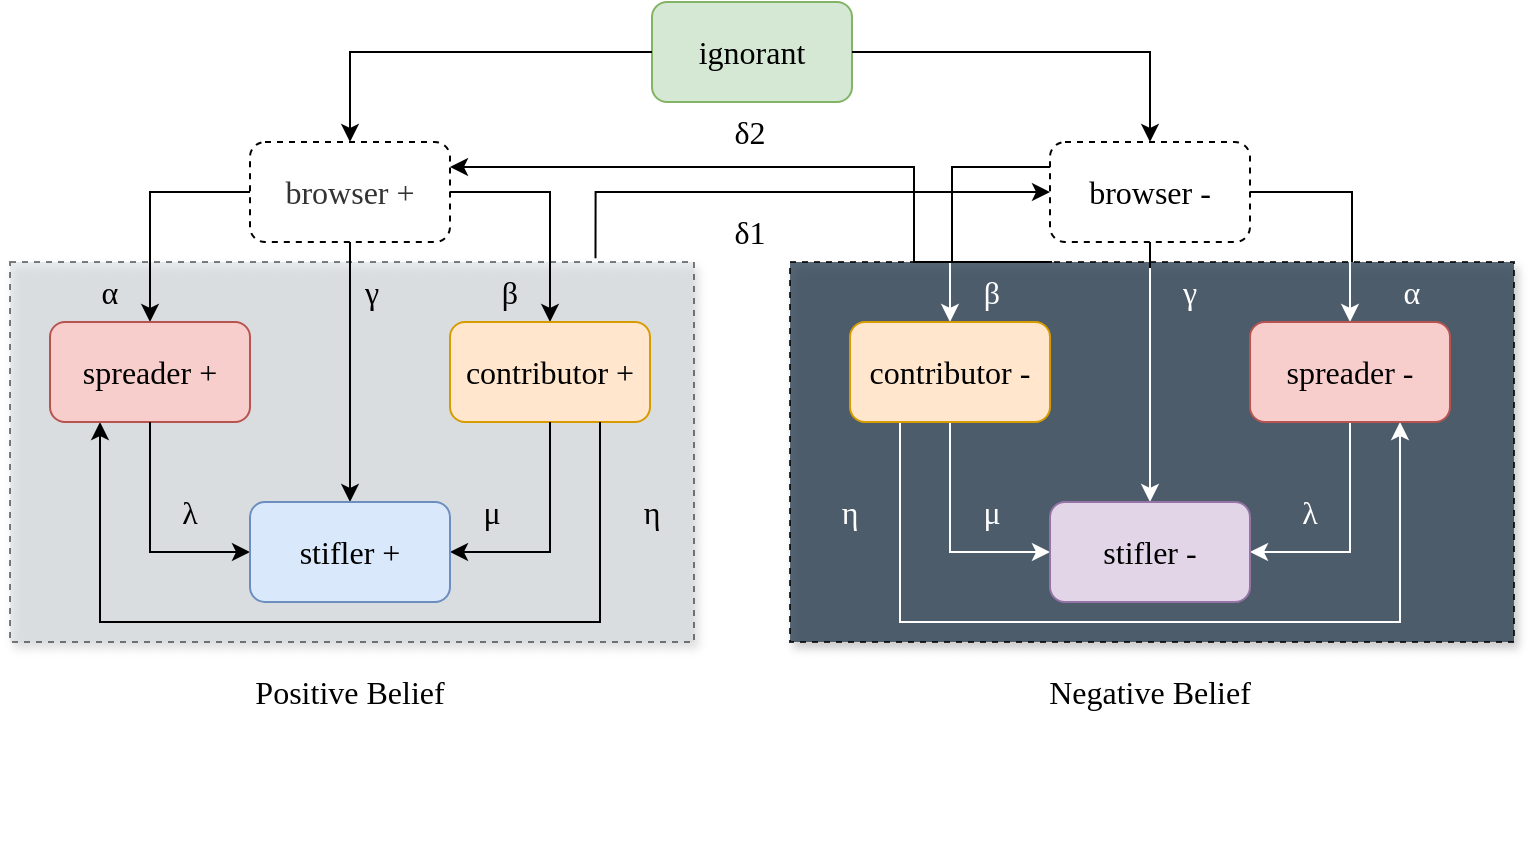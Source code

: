 <mxfile version="15.5.7" type="github">
  <diagram id="Xz1zd2Fq9srYaQUPKxiW" name="Page-1">
    <mxGraphModel dx="1219" dy="1072" grid="1" gridSize="10" guides="1" tooltips="1" connect="1" arrows="1" fold="1" page="1" pageScale="1" pageWidth="827" pageHeight="1169" math="0" shadow="0">
      <root>
        <mxCell id="0" />
        <mxCell id="1" parent="0" />
        <mxCell id="qSjlCEyF0LNPJPu73GT9-17" value="" style="rounded=0;whiteSpace=wrap;html=1;glass=0;dashed=1;fillColor=#D6DBDF;opacity=50;shadow=1;" parent="1" vertex="1">
          <mxGeometry x="38" y="400" width="342" height="190" as="geometry" />
        </mxCell>
        <mxCell id="qSjlCEyF0LNPJPu73GT9-28" value="" style="rounded=0;whiteSpace=wrap;html=1;glass=0;dashed=1;fillColor=#2E4053;sketch=0;shadow=1;opacity=80;" parent="1" vertex="1">
          <mxGeometry x="428" y="400" width="362" height="190" as="geometry" />
        </mxCell>
        <mxCell id="qSjlCEyF0LNPJPu73GT9-1" value="&lt;font face=&quot;Times New Roman&quot; style=&quot;font-size: 16px&quot;&gt;ignorant&lt;/font&gt;" style="rounded=1;whiteSpace=wrap;html=1;fillColor=#d5e8d4;strokeColor=#82b366;" parent="1" vertex="1">
          <mxGeometry x="359" y="270" width="100" height="50" as="geometry" />
        </mxCell>
        <mxCell id="Se4S-JmLy9C7secBmp55-51" style="edgeStyle=orthogonalEdgeStyle;rounded=0;orthogonalLoop=1;jettySize=auto;html=1;exitX=0.5;exitY=0;exitDx=0;exitDy=0;entryX=1;entryY=0.5;entryDx=0;entryDy=0;startArrow=classic;startFill=1;endArrow=none;endFill=0;strokeColor=#000000;" parent="1" source="qSjlCEyF0LNPJPu73GT9-3" target="Se4S-JmLy9C7secBmp55-1" edge="1">
          <mxGeometry relative="1" as="geometry" />
        </mxCell>
        <mxCell id="qSjlCEyF0LNPJPu73GT9-3" value="&lt;font face=&quot;Times New Roman&quot; size=&quot;3&quot;&gt;contributor +&lt;br&gt;&lt;/font&gt;" style="rounded=1;whiteSpace=wrap;html=1;fillColor=#ffe6cc;strokeColor=#d79b00;" parent="1" vertex="1">
          <mxGeometry x="258" y="430" width="100" height="50" as="geometry" />
        </mxCell>
        <mxCell id="Se4S-JmLy9C7secBmp55-52" style="edgeStyle=orthogonalEdgeStyle;rounded=0;orthogonalLoop=1;jettySize=auto;html=1;exitX=0.5;exitY=0;exitDx=0;exitDy=0;entryX=0;entryY=0.5;entryDx=0;entryDy=0;startArrow=classic;startFill=1;endArrow=none;endFill=0;strokeColor=#000000;" parent="1" source="qSjlCEyF0LNPJPu73GT9-4" target="Se4S-JmLy9C7secBmp55-1" edge="1">
          <mxGeometry relative="1" as="geometry" />
        </mxCell>
        <mxCell id="Se4S-JmLy9C7secBmp55-63" style="edgeStyle=orthogonalEdgeStyle;rounded=0;orthogonalLoop=1;jettySize=auto;html=1;exitX=0.25;exitY=1;exitDx=0;exitDy=0;entryX=0.75;entryY=1;entryDx=0;entryDy=0;startArrow=classic;startFill=1;endArrow=none;endFill=0;strokeColor=#000000;" parent="1" source="qSjlCEyF0LNPJPu73GT9-4" target="qSjlCEyF0LNPJPu73GT9-3" edge="1">
          <mxGeometry relative="1" as="geometry">
            <Array as="points">
              <mxPoint x="83" y="580" />
              <mxPoint x="333" y="580" />
            </Array>
          </mxGeometry>
        </mxCell>
        <mxCell id="qSjlCEyF0LNPJPu73GT9-4" value="&lt;font face=&quot;Times New Roman&quot; size=&quot;3&quot;&gt;spreader +&lt;br&gt;&lt;/font&gt;" style="rounded=1;whiteSpace=wrap;html=1;fillColor=#f8cecc;strokeColor=#b85450;" parent="1" vertex="1">
          <mxGeometry x="58" y="430" width="100" height="50" as="geometry" />
        </mxCell>
        <mxCell id="Se4S-JmLy9C7secBmp55-50" style="edgeStyle=orthogonalEdgeStyle;rounded=0;orthogonalLoop=1;jettySize=auto;html=1;exitX=1;exitY=0.5;exitDx=0;exitDy=0;entryX=0.5;entryY=1;entryDx=0;entryDy=0;startArrow=classic;startFill=1;endArrow=none;endFill=0;strokeColor=#000000;" parent="1" source="qSjlCEyF0LNPJPu73GT9-34" target="qSjlCEyF0LNPJPu73GT9-3" edge="1">
          <mxGeometry relative="1" as="geometry" />
        </mxCell>
        <mxCell id="Se4S-JmLy9C7secBmp55-53" style="edgeStyle=orthogonalEdgeStyle;rounded=0;orthogonalLoop=1;jettySize=auto;html=1;exitX=0;exitY=0.5;exitDx=0;exitDy=0;entryX=0.5;entryY=1;entryDx=0;entryDy=0;startArrow=classic;startFill=1;endArrow=none;endFill=0;strokeColor=#000000;" parent="1" source="qSjlCEyF0LNPJPu73GT9-34" target="qSjlCEyF0LNPJPu73GT9-4" edge="1">
          <mxGeometry relative="1" as="geometry" />
        </mxCell>
        <mxCell id="Se4S-JmLy9C7secBmp55-57" style="edgeStyle=orthogonalEdgeStyle;rounded=0;orthogonalLoop=1;jettySize=auto;html=1;exitX=0.5;exitY=0;exitDx=0;exitDy=0;entryX=0.5;entryY=1;entryDx=0;entryDy=0;startArrow=classic;startFill=1;endArrow=none;endFill=0;strokeColor=#000000;" parent="1" source="qSjlCEyF0LNPJPu73GT9-34" target="Se4S-JmLy9C7secBmp55-1" edge="1">
          <mxGeometry relative="1" as="geometry" />
        </mxCell>
        <mxCell id="qSjlCEyF0LNPJPu73GT9-34" value="&lt;font face=&quot;Times New Roman&quot; style=&quot;font-size: 16px&quot;&gt;stifler +&lt;/font&gt;" style="rounded=1;whiteSpace=wrap;html=1;fillColor=#dae8fc;strokeColor=#6c8ebf;" parent="1" vertex="1">
          <mxGeometry x="158" y="520" width="100" height="50" as="geometry" />
        </mxCell>
        <mxCell id="Se4S-JmLy9C7secBmp55-48" style="edgeStyle=orthogonalEdgeStyle;rounded=0;orthogonalLoop=1;jettySize=auto;html=1;exitX=0;exitY=0.5;exitDx=0;exitDy=0;entryX=0.5;entryY=1;entryDx=0;entryDy=0;startArrow=classic;startFill=1;endArrow=none;endFill=0;strokeColor=#FFFFFF;" parent="1" source="qSjlCEyF0LNPJPu73GT9-35" target="Se4S-JmLy9C7secBmp55-40" edge="1">
          <mxGeometry relative="1" as="geometry" />
        </mxCell>
        <mxCell id="Se4S-JmLy9C7secBmp55-49" style="edgeStyle=orthogonalEdgeStyle;rounded=0;orthogonalLoop=1;jettySize=auto;html=1;exitX=1;exitY=0.5;exitDx=0;exitDy=0;entryX=0.5;entryY=1;entryDx=0;entryDy=0;startArrow=classic;startFill=1;endArrow=none;endFill=0;strokeColor=#FFFFFF;" parent="1" source="qSjlCEyF0LNPJPu73GT9-35" target="Se4S-JmLy9C7secBmp55-39" edge="1">
          <mxGeometry relative="1" as="geometry" />
        </mxCell>
        <mxCell id="Se4S-JmLy9C7secBmp55-58" style="edgeStyle=orthogonalEdgeStyle;rounded=0;orthogonalLoop=1;jettySize=auto;html=1;exitX=0.5;exitY=0;exitDx=0;exitDy=0;entryX=0.5;entryY=1;entryDx=0;entryDy=0;startArrow=classic;startFill=1;endArrow=none;endFill=0;strokeColor=#FFFFFF;" parent="1" source="qSjlCEyF0LNPJPu73GT9-35" target="Se4S-JmLy9C7secBmp55-42" edge="1">
          <mxGeometry relative="1" as="geometry" />
        </mxCell>
        <mxCell id="qSjlCEyF0LNPJPu73GT9-35" value="&lt;font face=&quot;Times New Roman&quot; style=&quot;font-size: 16px&quot;&gt;stifler -&lt;/font&gt;" style="rounded=1;whiteSpace=wrap;html=1;fillColor=#e1d5e7;strokeColor=#9673a6;" parent="1" vertex="1">
          <mxGeometry x="558" y="520" width="100" height="50" as="geometry" />
        </mxCell>
        <mxCell id="Se4S-JmLy9C7secBmp55-54" style="edgeStyle=orthogonalEdgeStyle;rounded=0;orthogonalLoop=1;jettySize=auto;html=1;exitX=0.5;exitY=0;exitDx=0;exitDy=0;entryX=0;entryY=0.5;entryDx=0;entryDy=0;startArrow=classic;startFill=1;endArrow=none;endFill=0;strokeColor=#000000;" parent="1" source="Se4S-JmLy9C7secBmp55-1" target="qSjlCEyF0LNPJPu73GT9-1" edge="1">
          <mxGeometry relative="1" as="geometry" />
        </mxCell>
        <mxCell id="Se4S-JmLy9C7secBmp55-1" value="&lt;font face=&quot;Times New Roman&quot; size=&quot;3&quot;&gt;browser +&lt;br&gt;&lt;/font&gt;" style="rounded=1;whiteSpace=wrap;html=1;fillColor=none;strokeColor=default;sketch=0;shadow=0;glass=0;fontColor=#333333;gradientColor=#ffffff;dashed=1;" parent="1" vertex="1">
          <mxGeometry x="158" y="340" width="100" height="50" as="geometry" />
        </mxCell>
        <mxCell id="Se4S-JmLy9C7secBmp55-36" value="" style="endArrow=none;html=1;rounded=0;strokeColor=#FFFFFF;" parent="1" edge="1">
          <mxGeometry width="50" height="50" relative="1" as="geometry">
            <mxPoint x="100" y="690" as="sourcePoint" />
            <mxPoint x="150" y="640" as="targetPoint" />
          </mxGeometry>
        </mxCell>
        <mxCell id="Se4S-JmLy9C7secBmp55-47" style="edgeStyle=orthogonalEdgeStyle;rounded=0;orthogonalLoop=1;jettySize=auto;html=1;exitX=0.5;exitY=0;exitDx=0;exitDy=0;entryX=1;entryY=0.5;entryDx=0;entryDy=0;startArrow=classic;startFill=1;endArrow=none;endFill=0;strokeColor=#FFFFFF;" parent="1" source="Se4S-JmLy9C7secBmp55-39" target="Se4S-JmLy9C7secBmp55-42" edge="1">
          <mxGeometry relative="1" as="geometry" />
        </mxCell>
        <mxCell id="Se4S-JmLy9C7secBmp55-64" style="edgeStyle=orthogonalEdgeStyle;rounded=0;orthogonalLoop=1;jettySize=auto;html=1;exitX=0.75;exitY=1;exitDx=0;exitDy=0;entryX=0.25;entryY=1;entryDx=0;entryDy=0;startArrow=classic;startFill=1;endArrow=none;endFill=0;strokeColor=#FFFFFF;" parent="1" source="Se4S-JmLy9C7secBmp55-39" target="Se4S-JmLy9C7secBmp55-40" edge="1">
          <mxGeometry relative="1" as="geometry">
            <Array as="points">
              <mxPoint x="733" y="580" />
              <mxPoint x="483" y="580" />
            </Array>
          </mxGeometry>
        </mxCell>
        <mxCell id="Se4S-JmLy9C7secBmp55-39" value="&lt;font face=&quot;Times New Roman&quot; size=&quot;3&quot;&gt;spreader -&lt;br&gt;&lt;/font&gt;" style="rounded=1;whiteSpace=wrap;html=1;fillColor=#f8cecc;strokeColor=#b85450;" parent="1" vertex="1">
          <mxGeometry x="658" y="430" width="100" height="50" as="geometry" />
        </mxCell>
        <mxCell id="Se4S-JmLy9C7secBmp55-46" style="edgeStyle=orthogonalEdgeStyle;rounded=0;orthogonalLoop=1;jettySize=auto;html=1;exitX=0.5;exitY=0;exitDx=0;exitDy=0;entryX=0;entryY=0.5;entryDx=0;entryDy=0;startArrow=classic;startFill=1;endArrow=none;endFill=0;strokeColor=#FFFFFF;" parent="1" source="Se4S-JmLy9C7secBmp55-40" target="Se4S-JmLy9C7secBmp55-42" edge="1">
          <mxGeometry relative="1" as="geometry" />
        </mxCell>
        <mxCell id="Se4S-JmLy9C7secBmp55-40" value="&lt;font face=&quot;Times New Roman&quot; size=&quot;3&quot;&gt;contributor -&lt;br&gt;&lt;/font&gt;" style="rounded=1;whiteSpace=wrap;html=1;fillColor=#ffe6cc;strokeColor=#d79b00;" parent="1" vertex="1">
          <mxGeometry x="458" y="430" width="100" height="50" as="geometry" />
        </mxCell>
        <mxCell id="Se4S-JmLy9C7secBmp55-55" style="edgeStyle=orthogonalEdgeStyle;rounded=0;orthogonalLoop=1;jettySize=auto;html=1;entryX=1;entryY=0.5;entryDx=0;entryDy=0;startArrow=classic;startFill=1;endArrow=none;endFill=0;strokeColor=#000000;exitX=0.5;exitY=0;exitDx=0;exitDy=0;" parent="1" source="Se4S-JmLy9C7secBmp55-42" target="qSjlCEyF0LNPJPu73GT9-1" edge="1">
          <mxGeometry relative="1" as="geometry">
            <mxPoint x="620" y="330" as="sourcePoint" />
          </mxGeometry>
        </mxCell>
        <mxCell id="Se4S-JmLy9C7secBmp55-42" value="&lt;font face=&quot;Times New Roman&quot; size=&quot;3&quot;&gt;&lt;font color=&quot;#000000&quot;&gt;browser -&lt;/font&gt;&lt;br&gt;&lt;/font&gt;" style="rounded=1;whiteSpace=wrap;html=1;fillColor=none;strokeColor=#000000;fontColor=#333333;gradientColor=#ffffff;dashed=1;" parent="1" vertex="1">
          <mxGeometry x="558" y="340" width="100" height="50" as="geometry" />
        </mxCell>
        <mxCell id="Se4S-JmLy9C7secBmp55-77" value="Positive Belief" style="text;html=1;strokeColor=none;fillColor=none;align=center;verticalAlign=middle;whiteSpace=wrap;rounded=0;fontFamily=Times New Roman;fontSize=16;" parent="1" vertex="1">
          <mxGeometry x="127" y="600" width="162" height="30" as="geometry" />
        </mxCell>
        <mxCell id="Se4S-JmLy9C7secBmp55-78" value="Negative Belief" style="text;html=1;strokeColor=none;fillColor=none;align=center;verticalAlign=middle;whiteSpace=wrap;rounded=0;fontFamily=Times New Roman;fontSize=16;" parent="1" vertex="1">
          <mxGeometry x="533" y="600" width="150" height="30" as="geometry" />
        </mxCell>
        <mxCell id="Se4S-JmLy9C7secBmp55-81" value="α" style="text;html=1;strokeColor=none;fillColor=none;align=center;verticalAlign=middle;whiteSpace=wrap;rounded=0;fontFamily=Times New Roman;fontSize=16;" parent="1" vertex="1">
          <mxGeometry x="58" y="400" width="60" height="30" as="geometry" />
        </mxCell>
        <mxCell id="Se4S-JmLy9C7secBmp55-82" value="β" style="text;html=1;strokeColor=none;fillColor=none;align=center;verticalAlign=middle;whiteSpace=wrap;rounded=0;fontFamily=Times New Roman;fontSize=16;" parent="1" vertex="1">
          <mxGeometry x="258" y="400" width="60" height="30" as="geometry" />
        </mxCell>
        <mxCell id="Se4S-JmLy9C7secBmp55-83" value="γ" style="text;html=1;strokeColor=none;fillColor=none;align=center;verticalAlign=middle;whiteSpace=wrap;rounded=0;fontFamily=Times New Roman;fontSize=16;" parent="1" vertex="1">
          <mxGeometry x="189" y="400" width="60" height="30" as="geometry" />
        </mxCell>
        <mxCell id="Se4S-JmLy9C7secBmp55-84" value="α" style="text;html=1;strokeColor=none;fillColor=none;align=center;verticalAlign=middle;whiteSpace=wrap;rounded=0;fontFamily=Times New Roman;fontSize=16;fontColor=#FFFFFF;" parent="1" vertex="1">
          <mxGeometry x="709" y="400" width="60" height="30" as="geometry" />
        </mxCell>
        <mxCell id="Se4S-JmLy9C7secBmp55-85" value="β" style="text;html=1;strokeColor=none;fillColor=none;align=center;verticalAlign=middle;whiteSpace=wrap;rounded=0;fontFamily=Times New Roman;fontSize=16;fontColor=#FFFFFF;" parent="1" vertex="1">
          <mxGeometry x="499" y="400" width="60" height="30" as="geometry" />
        </mxCell>
        <mxCell id="Se4S-JmLy9C7secBmp55-86" value="γ" style="text;html=1;strokeColor=none;fillColor=none;align=center;verticalAlign=middle;whiteSpace=wrap;rounded=0;fontFamily=Times New Roman;fontSize=16;fontColor=#FFFFFF;" parent="1" vertex="1">
          <mxGeometry x="598" y="400" width="60" height="30" as="geometry" />
        </mxCell>
        <mxCell id="Se4S-JmLy9C7secBmp55-89" value="δ2" style="text;html=1;strokeColor=none;fillColor=none;align=center;verticalAlign=middle;whiteSpace=wrap;rounded=0;fontFamily=Times New Roman;fontSize=16;" parent="1" vertex="1">
          <mxGeometry x="378" y="320" width="60" height="30" as="geometry" />
        </mxCell>
        <mxCell id="Se4S-JmLy9C7secBmp55-90" value="δ1" style="text;html=1;strokeColor=none;fillColor=none;align=center;verticalAlign=middle;whiteSpace=wrap;rounded=0;fontFamily=Times New Roman;fontSize=16;" parent="1" vertex="1">
          <mxGeometry x="378" y="370" width="60" height="30" as="geometry" />
        </mxCell>
        <mxCell id="Se4S-JmLy9C7secBmp55-91" value="λ" style="text;html=1;strokeColor=none;fillColor=none;align=center;verticalAlign=middle;whiteSpace=wrap;rounded=0;fontFamily=Times New Roman;fontSize=16;" parent="1" vertex="1">
          <mxGeometry x="98" y="510" width="60" height="30" as="geometry" />
        </mxCell>
        <mxCell id="Se4S-JmLy9C7secBmp55-92" value="λ" style="text;html=1;strokeColor=none;fillColor=none;align=center;verticalAlign=middle;whiteSpace=wrap;rounded=0;fontFamily=Times New Roman;fontSize=16;fontColor=#FFFFFF;" parent="1" vertex="1">
          <mxGeometry x="658" y="510" width="60" height="30" as="geometry" />
        </mxCell>
        <mxCell id="Se4S-JmLy9C7secBmp55-93" value="μ" style="text;html=1;strokeColor=none;fillColor=none;align=center;verticalAlign=middle;whiteSpace=wrap;rounded=0;fontFamily=Times New Roman;fontSize=16;fontColor=#FFFFFF;" parent="1" vertex="1">
          <mxGeometry x="499" y="510" width="60" height="30" as="geometry" />
        </mxCell>
        <mxCell id="Se4S-JmLy9C7secBmp55-94" value="μ" style="text;html=1;strokeColor=none;fillColor=none;align=center;verticalAlign=middle;whiteSpace=wrap;rounded=0;fontFamily=Times New Roman;fontSize=16;" parent="1" vertex="1">
          <mxGeometry x="249" y="510" width="60" height="30" as="geometry" />
        </mxCell>
        <mxCell id="Se4S-JmLy9C7secBmp55-98" value="η" style="text;html=1;strokeColor=none;fillColor=none;align=center;verticalAlign=middle;whiteSpace=wrap;rounded=0;fontFamily=Times New Roman;fontSize=16;" parent="1" vertex="1">
          <mxGeometry x="329" y="510" width="60" height="30" as="geometry" />
        </mxCell>
        <mxCell id="Se4S-JmLy9C7secBmp55-99" value="η" style="text;html=1;strokeColor=none;fillColor=none;align=center;verticalAlign=middle;whiteSpace=wrap;rounded=0;fontFamily=Times New Roman;fontSize=16;fontColor=#FFFFFF;" parent="1" vertex="1">
          <mxGeometry x="428" y="510" width="60" height="30" as="geometry" />
        </mxCell>
        <mxCell id="o6cxU4XFg6qUi4nE2hEN-1" value="" style="endArrow=classic;html=1;rounded=0;fontFamily=Times New Roman;fontSize=16;fontColor=#000000;strokeColor=#000000;exitX=0.856;exitY=-0.01;exitDx=0;exitDy=0;entryX=0;entryY=0.5;entryDx=0;entryDy=0;edgeStyle=orthogonalEdgeStyle;exitPerimeter=0;" edge="1" parent="1" source="qSjlCEyF0LNPJPu73GT9-17" target="Se4S-JmLy9C7secBmp55-42">
          <mxGeometry width="50" height="50" relative="1" as="geometry">
            <mxPoint x="389" y="540" as="sourcePoint" />
            <mxPoint x="439" y="490" as="targetPoint" />
            <Array as="points">
              <mxPoint x="331" y="365" />
            </Array>
          </mxGeometry>
        </mxCell>
        <mxCell id="o6cxU4XFg6qUi4nE2hEN-2" value="" style="endArrow=none;html=1;rounded=0;fontFamily=Times New Roman;fontSize=16;fontColor=#000000;strokeColor=#000000;endFill=0;exitX=1;exitY=0;exitDx=0;exitDy=0;entryX=0;entryY=0.25;entryDx=0;entryDy=0;edgeStyle=orthogonalEdgeStyle;" edge="1" parent="1" source="Se4S-JmLy9C7secBmp55-85" target="Se4S-JmLy9C7secBmp55-42">
          <mxGeometry width="50" height="50" relative="1" as="geometry">
            <mxPoint x="389" y="540" as="sourcePoint" />
            <mxPoint x="439" y="490" as="targetPoint" />
            <Array as="points">
              <mxPoint x="509" y="353" />
            </Array>
          </mxGeometry>
        </mxCell>
        <mxCell id="o6cxU4XFg6qUi4nE2hEN-3" value="" style="endArrow=none;html=1;rounded=0;fontFamily=Times New Roman;fontSize=16;fontColor=#000000;strokeColor=#000000;endFill=0;exitX=0;exitY=0;exitDx=0;exitDy=0;entryX=1;entryY=0.5;entryDx=0;entryDy=0;edgeStyle=orthogonalEdgeStyle;" edge="1" parent="1" source="Se4S-JmLy9C7secBmp55-84" target="Se4S-JmLy9C7secBmp55-42">
          <mxGeometry width="50" height="50" relative="1" as="geometry">
            <mxPoint x="519" y="410" as="sourcePoint" />
            <mxPoint x="568" y="362.5" as="targetPoint" />
          </mxGeometry>
        </mxCell>
        <mxCell id="o6cxU4XFg6qUi4nE2hEN-4" value="" style="endArrow=none;html=1;rounded=0;fontFamily=Times New Roman;fontSize=16;fontColor=#000000;strokeColor=#000000;endFill=0;edgeStyle=orthogonalEdgeStyle;" edge="1" parent="1">
          <mxGeometry width="50" height="50" relative="1" as="geometry">
            <mxPoint x="608" y="403" as="sourcePoint" />
            <mxPoint x="608" y="390" as="targetPoint" />
          </mxGeometry>
        </mxCell>
        <mxCell id="o6cxU4XFg6qUi4nE2hEN-5" value="" style="endArrow=classic;html=1;rounded=0;fontFamily=Times New Roman;fontSize=16;fontColor=#000000;strokeColor=#000000;entryX=1;entryY=0.25;entryDx=0;entryDy=0;exitX=0.75;exitY=0;exitDx=0;exitDy=0;edgeStyle=orthogonalEdgeStyle;" edge="1" parent="1" source="Se4S-JmLy9C7secBmp55-85" target="Se4S-JmLy9C7secBmp55-1">
          <mxGeometry width="50" height="50" relative="1" as="geometry">
            <mxPoint x="389" y="540" as="sourcePoint" />
            <mxPoint x="439" y="490" as="targetPoint" />
            <Array as="points">
              <mxPoint x="490" y="400" />
              <mxPoint x="490" y="353" />
            </Array>
          </mxGeometry>
        </mxCell>
      </root>
    </mxGraphModel>
  </diagram>
</mxfile>
